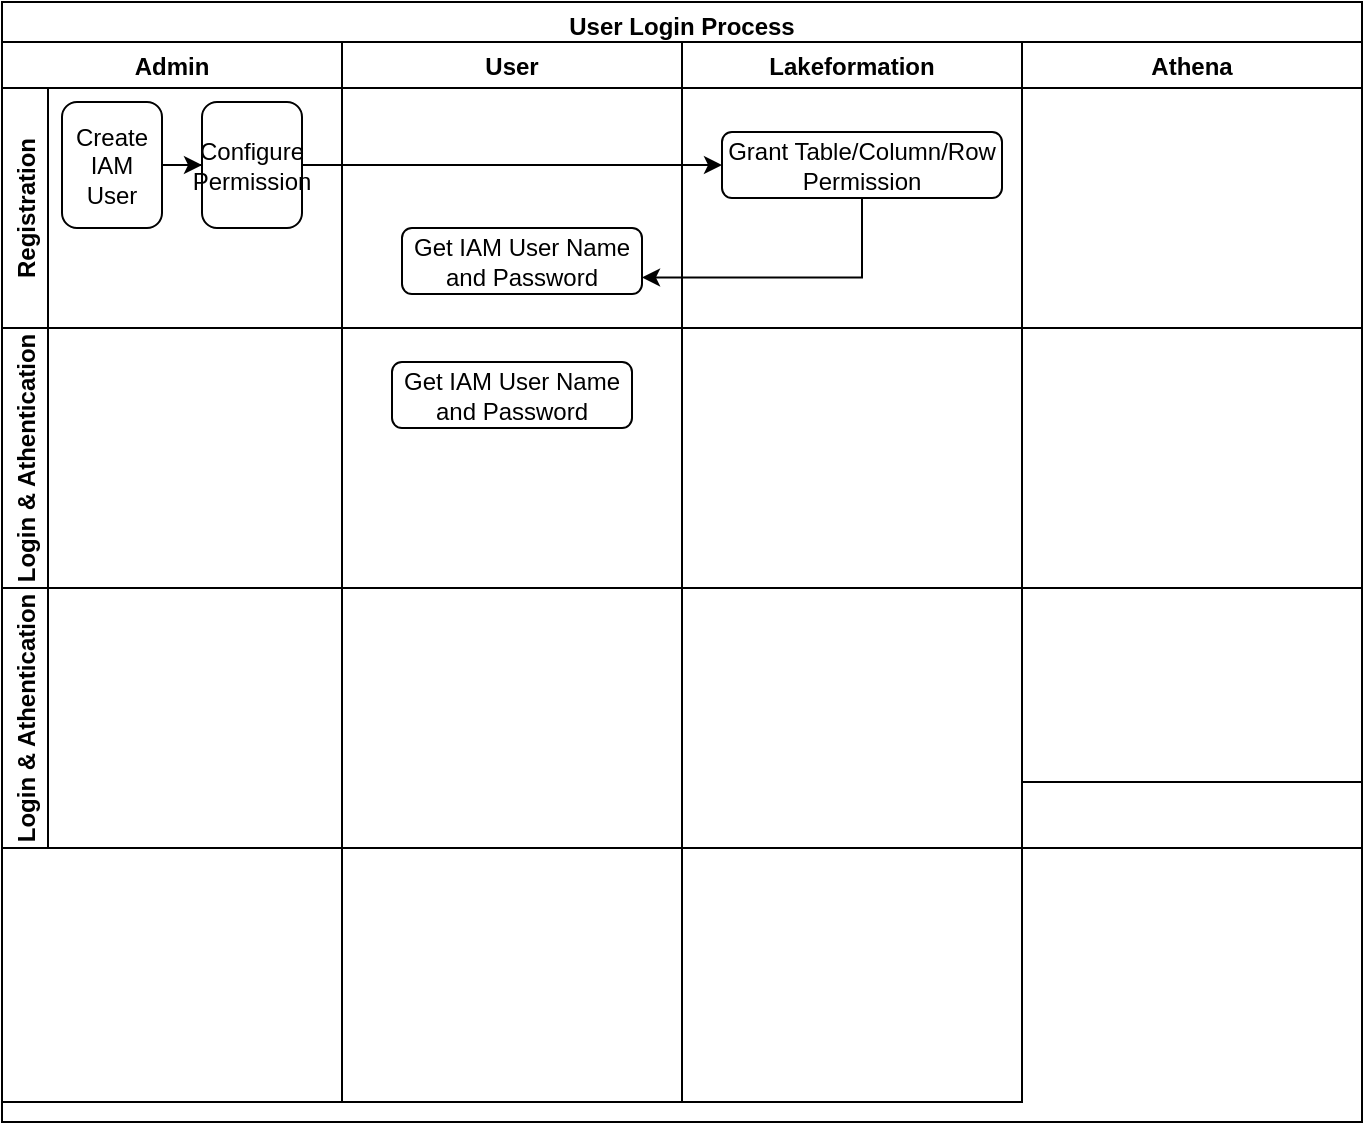 <mxfile version="14.9.4" type="github">
  <diagram name="Page-1" id="c7488fd3-1785-93aa-aadb-54a6760d102a">
    <mxGraphModel dx="786" dy="475" grid="1" gridSize="10" guides="1" tooltips="1" connect="1" arrows="1" fold="1" page="1" pageScale="1" pageWidth="1100" pageHeight="850" background="none" math="0" shadow="0">
      <root>
        <mxCell id="0" />
        <mxCell id="1" parent="0" />
        <mxCell id="aWNVzCClKE4BJLjwkwab-73" value="User Login Process" style="swimlane;" vertex="1" parent="1">
          <mxGeometry x="290" y="180" width="680" height="560" as="geometry" />
        </mxCell>
        <mxCell id="aWNVzCClKE4BJLjwkwab-75" value="User" style="swimlane;" vertex="1" parent="aWNVzCClKE4BJLjwkwab-73">
          <mxGeometry x="170" y="20" width="170" height="530" as="geometry" />
        </mxCell>
        <mxCell id="aWNVzCClKE4BJLjwkwab-82" value="Get IAM User Name and Password&lt;br&gt;" style="rounded=1;whiteSpace=wrap;html=1;" vertex="1" parent="aWNVzCClKE4BJLjwkwab-75">
          <mxGeometry x="30" y="93" width="120" height="33" as="geometry" />
        </mxCell>
        <mxCell id="aWNVzCClKE4BJLjwkwab-76" value="Registration" style="swimlane;horizontal=0;" vertex="1" parent="aWNVzCClKE4BJLjwkwab-73">
          <mxGeometry y="43" width="680" height="120" as="geometry" />
        </mxCell>
        <mxCell id="aWNVzCClKE4BJLjwkwab-92" style="edgeStyle=orthogonalEdgeStyle;rounded=0;orthogonalLoop=1;jettySize=auto;html=1;" edge="1" parent="aWNVzCClKE4BJLjwkwab-76" source="aWNVzCClKE4BJLjwkwab-81" target="aWNVzCClKE4BJLjwkwab-84">
          <mxGeometry relative="1" as="geometry" />
        </mxCell>
        <mxCell id="aWNVzCClKE4BJLjwkwab-81" value="Create IAM User" style="rounded=1;whiteSpace=wrap;html=1;" vertex="1" parent="aWNVzCClKE4BJLjwkwab-76">
          <mxGeometry x="30" y="7" width="50" height="63" as="geometry" />
        </mxCell>
        <mxCell id="aWNVzCClKE4BJLjwkwab-90" style="edgeStyle=orthogonalEdgeStyle;rounded=0;orthogonalLoop=1;jettySize=auto;html=1;exitX=1;exitY=0.5;exitDx=0;exitDy=0;entryX=0;entryY=0.5;entryDx=0;entryDy=0;" edge="1" parent="aWNVzCClKE4BJLjwkwab-76" source="aWNVzCClKE4BJLjwkwab-84" target="aWNVzCClKE4BJLjwkwab-89">
          <mxGeometry relative="1" as="geometry" />
        </mxCell>
        <mxCell id="aWNVzCClKE4BJLjwkwab-84" value="Configure Permission" style="rounded=1;whiteSpace=wrap;html=1;" vertex="1" parent="aWNVzCClKE4BJLjwkwab-76">
          <mxGeometry x="100" y="7" width="50" height="63" as="geometry" />
        </mxCell>
        <mxCell id="aWNVzCClKE4BJLjwkwab-89" value="Grant Table/Column/Row Permission" style="rounded=1;whiteSpace=wrap;html=1;" vertex="1" parent="aWNVzCClKE4BJLjwkwab-76">
          <mxGeometry x="360" y="22" width="140" height="33" as="geometry" />
        </mxCell>
        <mxCell id="aWNVzCClKE4BJLjwkwab-77" value="Login &amp; Athentication" style="swimlane;horizontal=0;" vertex="1" parent="aWNVzCClKE4BJLjwkwab-73">
          <mxGeometry y="163" width="680" height="130" as="geometry" />
        </mxCell>
        <mxCell id="aWNVzCClKE4BJLjwkwab-94" value="Get IAM User Name and Password&lt;br&gt;" style="rounded=1;whiteSpace=wrap;html=1;" vertex="1" parent="aWNVzCClKE4BJLjwkwab-77">
          <mxGeometry x="195" y="17" width="120" height="33" as="geometry" />
        </mxCell>
        <mxCell id="aWNVzCClKE4BJLjwkwab-74" value="Admin" style="swimlane;" vertex="1" parent="aWNVzCClKE4BJLjwkwab-73">
          <mxGeometry y="20" width="170" height="530" as="geometry" />
        </mxCell>
        <mxCell id="aWNVzCClKE4BJLjwkwab-78" value="Lakeformation" style="swimlane;" vertex="1" parent="aWNVzCClKE4BJLjwkwab-73">
          <mxGeometry x="340" y="20" width="170" height="530" as="geometry" />
        </mxCell>
        <mxCell id="aWNVzCClKE4BJLjwkwab-79" value="Athena" style="swimlane;" vertex="1" parent="aWNVzCClKE4BJLjwkwab-73">
          <mxGeometry x="510" y="20" width="170" height="370" as="geometry" />
        </mxCell>
        <mxCell id="aWNVzCClKE4BJLjwkwab-93" style="edgeStyle=orthogonalEdgeStyle;rounded=0;orthogonalLoop=1;jettySize=auto;html=1;entryX=1;entryY=0.75;entryDx=0;entryDy=0;exitX=0.5;exitY=1;exitDx=0;exitDy=0;" edge="1" parent="aWNVzCClKE4BJLjwkwab-73" source="aWNVzCClKE4BJLjwkwab-89" target="aWNVzCClKE4BJLjwkwab-82">
          <mxGeometry relative="1" as="geometry" />
        </mxCell>
        <mxCell id="aWNVzCClKE4BJLjwkwab-80" value="Login &amp; Athentication" style="swimlane;horizontal=0;" vertex="1" parent="1">
          <mxGeometry x="290" y="473" width="680" height="130" as="geometry" />
        </mxCell>
      </root>
    </mxGraphModel>
  </diagram>
</mxfile>
